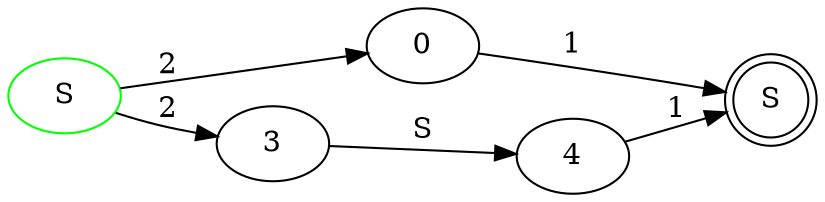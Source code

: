 digraph g {
rankdir=LR
1[label="S", color="green"]
2[label="S", shape="doublecircle"]

1 -> 0[label="2"]
0 -> 2[label="1"]
1 -> 3[label="2"]
3 -> 4[label="S"]
4 -> 2[label="1"]
}
